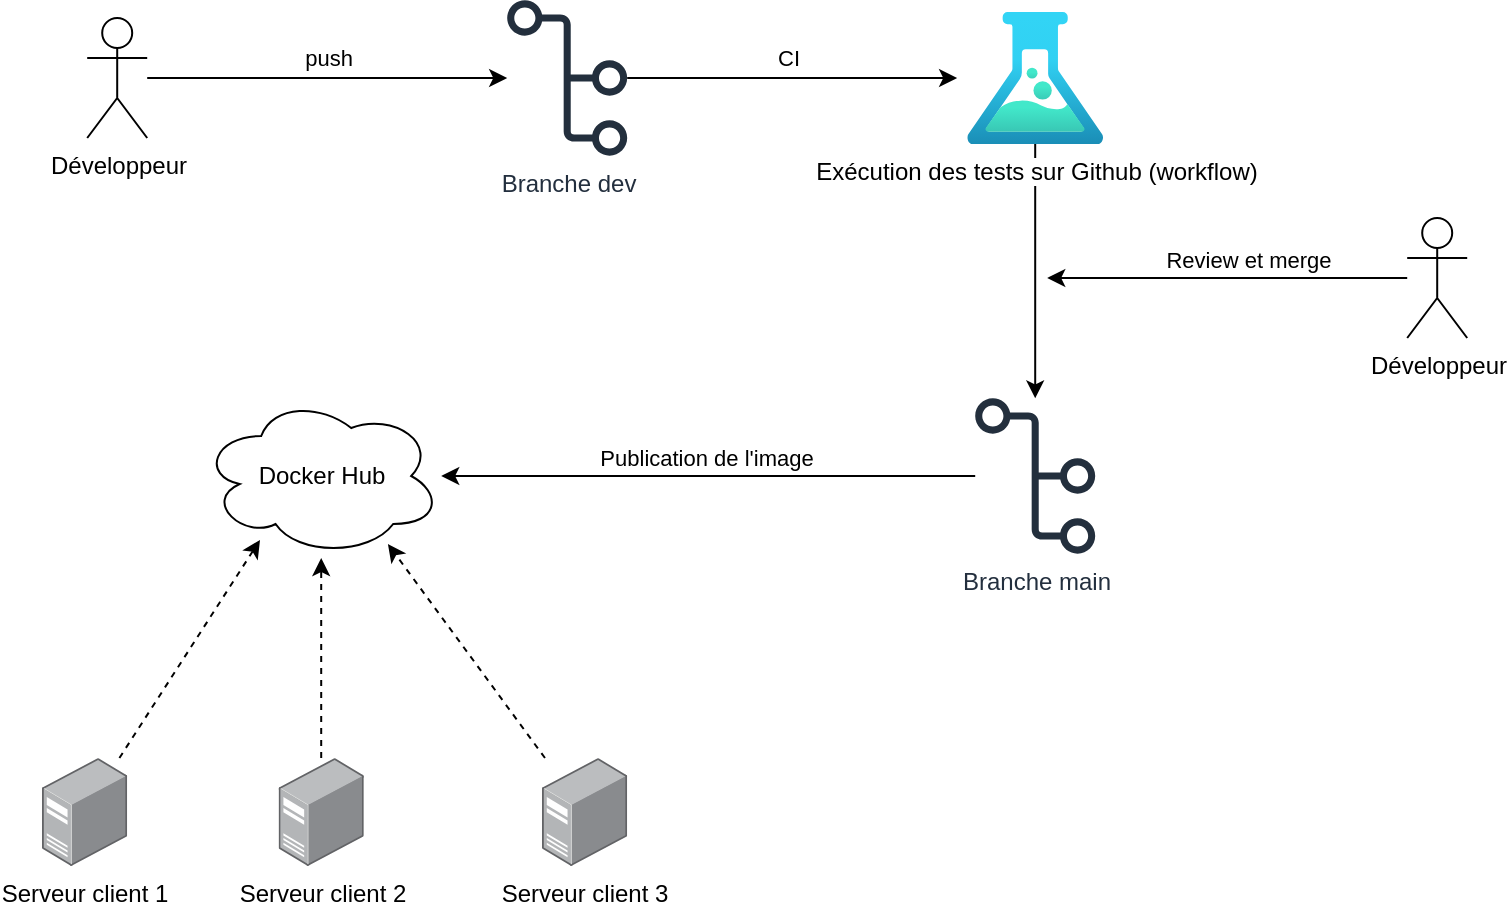 <mxfile version="24.0.7" type="device">
  <diagram name="Page-1" id="46j3LoL-nUiG1EuYUXwf">
    <mxGraphModel dx="1434" dy="778" grid="1" gridSize="10" guides="1" tooltips="1" connect="1" arrows="1" fold="1" page="1" pageScale="1" pageWidth="827" pageHeight="1169" math="0" shadow="0">
      <root>
        <mxCell id="0" />
        <mxCell id="1" parent="0" />
        <mxCell id="EORlcrbRCVAnT8R5fg5p-4" style="edgeStyle=orthogonalEdgeStyle;rounded=0;orthogonalLoop=1;jettySize=auto;html=1;" edge="1" parent="1" source="EORlcrbRCVAnT8R5fg5p-1" target="EORlcrbRCVAnT8R5fg5p-3">
          <mxGeometry relative="1" as="geometry" />
        </mxCell>
        <mxCell id="EORlcrbRCVAnT8R5fg5p-5" value="push" style="edgeLabel;html=1;align=center;verticalAlign=middle;resizable=0;points=[];" vertex="1" connectable="0" parent="EORlcrbRCVAnT8R5fg5p-4">
          <mxGeometry x="0.189" y="-2" relative="1" as="geometry">
            <mxPoint x="-17" y="-12" as="offset" />
          </mxGeometry>
        </mxCell>
        <mxCell id="EORlcrbRCVAnT8R5fg5p-1" value="Développeur" style="shape=umlActor;verticalLabelPosition=bottom;verticalAlign=top;html=1;outlineConnect=0;" vertex="1" parent="1">
          <mxGeometry x="79.6" y="250" width="30" height="60" as="geometry" />
        </mxCell>
        <mxCell id="EORlcrbRCVAnT8R5fg5p-3" value="Branche dev" style="sketch=0;outlineConnect=0;fontColor=#232F3E;gradientColor=none;fillColor=#232F3D;strokeColor=none;dashed=0;verticalLabelPosition=bottom;verticalAlign=top;align=center;html=1;fontSize=12;fontStyle=0;aspect=fixed;pointerEvents=1;shape=mxgraph.aws4.git_repository;" vertex="1" parent="1">
          <mxGeometry x="289.6" y="241" width="60" height="78" as="geometry" />
        </mxCell>
        <mxCell id="EORlcrbRCVAnT8R5fg5p-11" style="edgeStyle=orthogonalEdgeStyle;rounded=0;orthogonalLoop=1;jettySize=auto;html=1;" edge="1" parent="1" source="EORlcrbRCVAnT8R5fg5p-6" target="EORlcrbRCVAnT8R5fg5p-9">
          <mxGeometry relative="1" as="geometry">
            <mxPoint x="553.6" y="400" as="targetPoint" />
          </mxGeometry>
        </mxCell>
        <mxCell id="EORlcrbRCVAnT8R5fg5p-6" value="Exécution des tests sur Github (workflow)" style="image;aspect=fixed;html=1;points=[];align=center;fontSize=12;image=img/lib/azure2/general/Load_Test.svg;" vertex="1" parent="1">
          <mxGeometry x="519.6" y="247" width="68" height="66" as="geometry" />
        </mxCell>
        <mxCell id="EORlcrbRCVAnT8R5fg5p-7" style="edgeStyle=orthogonalEdgeStyle;rounded=0;orthogonalLoop=1;jettySize=auto;html=1;entryX=-0.074;entryY=0.5;entryDx=0;entryDy=0;entryPerimeter=0;" edge="1" parent="1" source="EORlcrbRCVAnT8R5fg5p-3" target="EORlcrbRCVAnT8R5fg5p-6">
          <mxGeometry relative="1" as="geometry" />
        </mxCell>
        <mxCell id="EORlcrbRCVAnT8R5fg5p-8" value="CI" style="edgeLabel;html=1;align=center;verticalAlign=middle;resizable=0;points=[];" vertex="1" connectable="0" parent="EORlcrbRCVAnT8R5fg5p-7">
          <mxGeometry x="-0.139" relative="1" as="geometry">
            <mxPoint x="9" y="-10" as="offset" />
          </mxGeometry>
        </mxCell>
        <mxCell id="EORlcrbRCVAnT8R5fg5p-16" style="edgeStyle=orthogonalEdgeStyle;rounded=0;orthogonalLoop=1;jettySize=auto;html=1;" edge="1" parent="1" source="EORlcrbRCVAnT8R5fg5p-9" target="EORlcrbRCVAnT8R5fg5p-15">
          <mxGeometry relative="1" as="geometry" />
        </mxCell>
        <mxCell id="EORlcrbRCVAnT8R5fg5p-17" value="Publication de l&#39;image" style="edgeLabel;html=1;align=center;verticalAlign=middle;resizable=0;points=[];" vertex="1" connectable="0" parent="EORlcrbRCVAnT8R5fg5p-16">
          <mxGeometry x="0.013" y="1" relative="1" as="geometry">
            <mxPoint y="-10" as="offset" />
          </mxGeometry>
        </mxCell>
        <mxCell id="EORlcrbRCVAnT8R5fg5p-9" value="Branche main" style="sketch=0;outlineConnect=0;fontColor=#232F3E;gradientColor=none;fillColor=#232F3D;strokeColor=none;dashed=0;verticalLabelPosition=bottom;verticalAlign=top;align=center;html=1;fontSize=12;fontStyle=0;aspect=fixed;pointerEvents=1;shape=mxgraph.aws4.git_repository;" vertex="1" parent="1">
          <mxGeometry x="523.6" y="440" width="60" height="78" as="geometry" />
        </mxCell>
        <mxCell id="EORlcrbRCVAnT8R5fg5p-13" style="edgeStyle=orthogonalEdgeStyle;rounded=0;orthogonalLoop=1;jettySize=auto;html=1;" edge="1" parent="1" source="EORlcrbRCVAnT8R5fg5p-10">
          <mxGeometry relative="1" as="geometry">
            <mxPoint x="559.6" y="380" as="targetPoint" />
          </mxGeometry>
        </mxCell>
        <mxCell id="EORlcrbRCVAnT8R5fg5p-14" value="Review et merge" style="edgeLabel;html=1;align=center;verticalAlign=middle;resizable=0;points=[];" vertex="1" connectable="0" parent="EORlcrbRCVAnT8R5fg5p-13">
          <mxGeometry x="0.152" y="-1" relative="1" as="geometry">
            <mxPoint x="24" y="-9" as="offset" />
          </mxGeometry>
        </mxCell>
        <mxCell id="EORlcrbRCVAnT8R5fg5p-10" value="Développeur" style="shape=umlActor;verticalLabelPosition=bottom;verticalAlign=top;html=1;outlineConnect=0;" vertex="1" parent="1">
          <mxGeometry x="739.6" y="350" width="30" height="60" as="geometry" />
        </mxCell>
        <mxCell id="EORlcrbRCVAnT8R5fg5p-15" value="Docker Hub" style="ellipse;shape=cloud;whiteSpace=wrap;html=1;" vertex="1" parent="1">
          <mxGeometry x="136.6" y="439" width="120" height="80" as="geometry" />
        </mxCell>
        <mxCell id="EORlcrbRCVAnT8R5fg5p-23" style="edgeStyle=orthogonalEdgeStyle;rounded=0;orthogonalLoop=1;jettySize=auto;html=1;dashed=1;" edge="1" parent="1" source="EORlcrbRCVAnT8R5fg5p-18">
          <mxGeometry relative="1" as="geometry">
            <mxPoint x="196.6" y="520" as="targetPoint" />
          </mxGeometry>
        </mxCell>
        <mxCell id="EORlcrbRCVAnT8R5fg5p-18" value="Serveur client 2" style="image;points=[];aspect=fixed;html=1;align=center;shadow=0;dashed=0;image=img/lib/allied_telesis/computer_and_terminals/Server_Desktop.svg;" vertex="1" parent="1">
          <mxGeometry x="175.3" y="620" width="42.6" height="54" as="geometry" />
        </mxCell>
        <mxCell id="EORlcrbRCVAnT8R5fg5p-20" value="Serveur client 1" style="image;points=[];aspect=fixed;html=1;align=center;shadow=0;dashed=0;image=img/lib/allied_telesis/computer_and_terminals/Server_Desktop.svg;" vertex="1" parent="1">
          <mxGeometry x="57" y="620" width="42.6" height="54" as="geometry" />
        </mxCell>
        <mxCell id="EORlcrbRCVAnT8R5fg5p-21" value="Serveur client 3" style="image;points=[];aspect=fixed;html=1;align=center;shadow=0;dashed=0;image=img/lib/allied_telesis/computer_and_terminals/Server_Desktop.svg;" vertex="1" parent="1">
          <mxGeometry x="307" y="620" width="42.6" height="54" as="geometry" />
        </mxCell>
        <mxCell id="EORlcrbRCVAnT8R5fg5p-22" style="rounded=0;orthogonalLoop=1;jettySize=auto;html=1;entryX=0.778;entryY=0.925;entryDx=0;entryDy=0;entryPerimeter=0;dashed=1;" edge="1" parent="1" source="EORlcrbRCVAnT8R5fg5p-21" target="EORlcrbRCVAnT8R5fg5p-15">
          <mxGeometry relative="1" as="geometry" />
        </mxCell>
        <mxCell id="EORlcrbRCVAnT8R5fg5p-24" style="rounded=0;orthogonalLoop=1;jettySize=auto;html=1;entryX=0.245;entryY=0.9;entryDx=0;entryDy=0;entryPerimeter=0;dashed=1;" edge="1" parent="1" source="EORlcrbRCVAnT8R5fg5p-20" target="EORlcrbRCVAnT8R5fg5p-15">
          <mxGeometry relative="1" as="geometry" />
        </mxCell>
      </root>
    </mxGraphModel>
  </diagram>
</mxfile>
